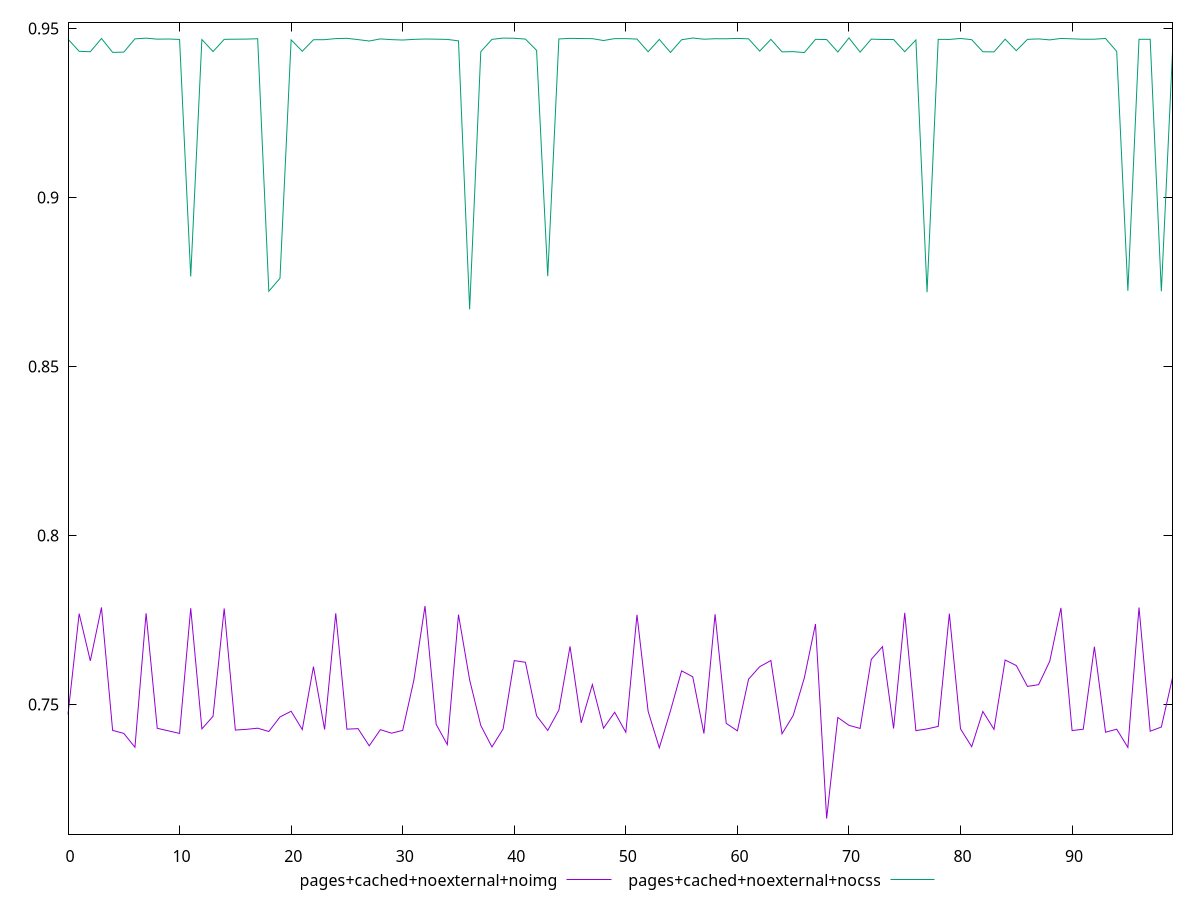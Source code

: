 reset

$pagesCachedNoexternalNoimg <<EOF
0 0.747027604834135
1 0.7768569941829364
2 0.7628883116303459
3 0.7787019132856986
4 0.7423114132067349
5 0.7414144395389354
6 0.7373225284317089
7 0.7769624448205881
8 0.7429287810406683
9 0.7421785475337955
10 0.7414138440660519
11 0.7784746343048559
12 0.742758490301338
13 0.7464811142977159
14 0.7783941067277618
15 0.7424092959748577
16 0.7426187077937243
17 0.7429610302110546
18 0.7419859948453036
19 0.7462808476425588
20 0.7479742589230249
21 0.7425621232835351
22 0.7611755186601917
23 0.742577333770003
24 0.7769587298750307
25 0.7426727482319518
26 0.742827865678288
27 0.737736721614569
28 0.7425273470235504
29 0.7414835937748734
30 0.7423106760666255
31 0.7571583131262336
32 0.7791282319335076
33 0.7441009195010412
34 0.7380954545729304
35 0.7765456398563222
36 0.7572529975109066
37 0.7437453545981092
38 0.7374145946050615
39 0.7427378407105778
40 0.7629621315675078
41 0.7624609509330759
42 0.746638279284417
43 0.74228911134283
44 0.748321037666438
45 0.7671654879654173
46 0.7445334832608603
47 0.7558621109607795
48 0.7429412051870369
49 0.7476826961390196
50 0.7417404398301719
51 0.7765152287767424
52 0.7479326407146571
53 0.7371551063622097
54 0.74810244687367
55 0.7599315145029729
56 0.7581489819096737
57 0.7413761735182445
58 0.7766834353280501
59 0.7443898652673562
60 0.7421688320128174
61 0.7574645548190497
62 0.761153485293286
63 0.7629939109951428
64 0.7413022841221203
65 0.746697937314618
66 0.7578526178955869
67 0.7737886557605629
68 0.7162280112814366
69 0.7461473088398242
70 0.7438008278510883
71 0.7428870140524668
72 0.7633157029231815
73 0.7670776493446297
74 0.7428754788030488
75 0.7770905608995374
76 0.7422357927706251
77 0.7427487402685332
78 0.7434889914156417
79 0.7768513663966411
80 0.742762383719463
81 0.7374802097558774
82 0.7479157654382286
83 0.7426155718198766
84 0.7631345180656777
85 0.761491283896806
86 0.7553321945907088
87 0.7558370185090577
88 0.7627920348952714
89 0.7785683904624878
90 0.7422607131368677
91 0.74265712017367
92 0.7670614854955008
93 0.7417630372162933
94 0.742661251614031
95 0.7372660835193262
96 0.7786806688982503
97 0.7420654505364382
98 0.7433050816229633
99 0.7578723393149758
EOF

$pagesCachedNoexternalNocss <<EOF
0 0.9468746472654931
1 0.9432712658059027
2 0.9431344586679942
3 0.9470680216884486
4 0.9429574775537074
5 0.94303148125463
6 0.9469585483880885
7 0.9471696594716177
8 0.9468653257143995
9 0.9469161832634945
10 0.9467877367411556
11 0.8766232613733724
12 0.9467586811014919
13 0.94319351910991
14 0.946811444683743
15 0.9468593178370096
16 0.9468825741394159
17 0.9469927732008656
18 0.8722681687042164
19 0.8760925410826748
20 0.9466492046503254
21 0.9432849687710732
22 0.9466942474280536
23 0.9467169813083517
24 0.947035972070866
25 0.9471132771651486
26 0.9467340690053518
27 0.9463159761673243
28 0.9469424686011556
29 0.9467242190168765
30 0.9466084882978812
31 0.946801460719005
32 0.9469124449514007
33 0.9468620322302889
34 0.9467907004806821
35 0.9463702128061453
36 0.8669269914328439
37 0.943168282396435
38 0.9468073286922991
39 0.9471858936886666
40 0.9471291433456186
41 0.9468909313141566
42 0.9435514790637791
43 0.8767328038230988
44 0.946932473934148
45 0.9470998474474213
46 0.947050564589247
47 0.9470153698750247
48 0.9464673152854576
49 0.9470288101158613
50 0.9470261279382055
51 0.9468907737317
52 0.9431428885954668
53 0.9467997068348147
54 0.9429375421108912
55 0.9466901648155609
56 0.9472077979278886
57 0.9468520968385087
58 0.9469960223891808
59 0.9469851260392187
60 0.9470887174774317
61 0.9469689462359202
62 0.9433293623170431
63 0.9468101335295558
64 0.9431096579285482
65 0.9431740566797431
66 0.9428999271464161
67 0.9468045862896572
68 0.9467524256460312
69 0.9430603829615598
70 0.9472376389475392
71 0.9430246078201203
72 0.9468762406328569
73 0.9467739452922146
74 0.9467590632846811
75 0.9431632005185757
76 0.946635734270737
77 0.8719878032919707
78 0.9468135762095504
79 0.946789711523634
80 0.9470715937521466
81 0.946713577434017
82 0.9431404327476636
83 0.9430960611249012
84 0.946866639517165
85 0.943464804112779
86 0.9468057026825691
87 0.9469455969215342
88 0.9466481405072019
89 0.947084173790846
90 0.9469631561049823
91 0.9468352333601661
92 0.9468575917006048
93 0.9470706833956636
94 0.9432184740964886
95 0.8723800186869982
96 0.9468159111944487
97 0.9468359119411036
98 0.8722211918673318
99 0.9430143375181322
EOF

set key outside below
set xrange [0:99]
set yrange [0.7116078187281146:0.9518578315008612]
set trange [0.7116078187281146:0.9518578315008612]
set terminal svg size 640, 520 enhanced background rgb 'white'
set output "report_00008_2021-01-22T20:58:29.167/meta/pScore/comparison/line/8_vs_9.svg"

plot $pagesCachedNoexternalNoimg title "pages+cached+noexternal+noimg" with line, \
     $pagesCachedNoexternalNocss title "pages+cached+noexternal+nocss" with line

reset
